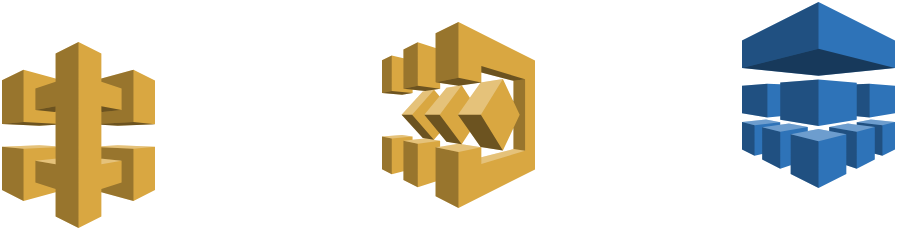 <mxfile version="13.7.5" type="github"><diagram id="QivLQMTPECQrcj7ioxKI" name="Page-1"><mxGraphModel dx="1422" dy="762" grid="1" gridSize="10" guides="1" tooltips="1" connect="1" arrows="1" fold="1" page="1" pageScale="1" pageWidth="850" pageHeight="1100" math="0" shadow="0"><root><mxCell id="0"/><mxCell id="1" parent="0"/><mxCell id="3pa4M1sz1KS7bsZTA-Sb-8" value="" style="outlineConnect=0;dashed=0;verticalLabelPosition=bottom;verticalAlign=top;align=center;html=1;shape=mxgraph.aws3.api_gateway;fillColor=#D9A741;gradientColor=none;" parent="1" vertex="1"><mxGeometry x="220" y="220" width="76.5" height="93" as="geometry"/></mxCell><mxCell id="3pa4M1sz1KS7bsZTA-Sb-9" value="" style="outlineConnect=0;dashed=0;verticalLabelPosition=bottom;verticalAlign=top;align=center;html=1;shape=mxgraph.aws3.step_functions;fillColor=#D9A741;gradientColor=none;" parent="1" vertex="1"><mxGeometry x="410" y="210" width="76.5" height="93" as="geometry"/></mxCell><mxCell id="3pa4M1sz1KS7bsZTA-Sb-10" value="" style="outlineConnect=0;dashed=0;verticalLabelPosition=bottom;verticalAlign=top;align=center;html=1;shape=mxgraph.aws3.machine_learning;fillColor=#2E73B8;gradientColor=none;" parent="1" vertex="1"><mxGeometry x="590" y="200" width="76.5" height="93" as="geometry"/></mxCell></root></mxGraphModel></diagram></mxfile>